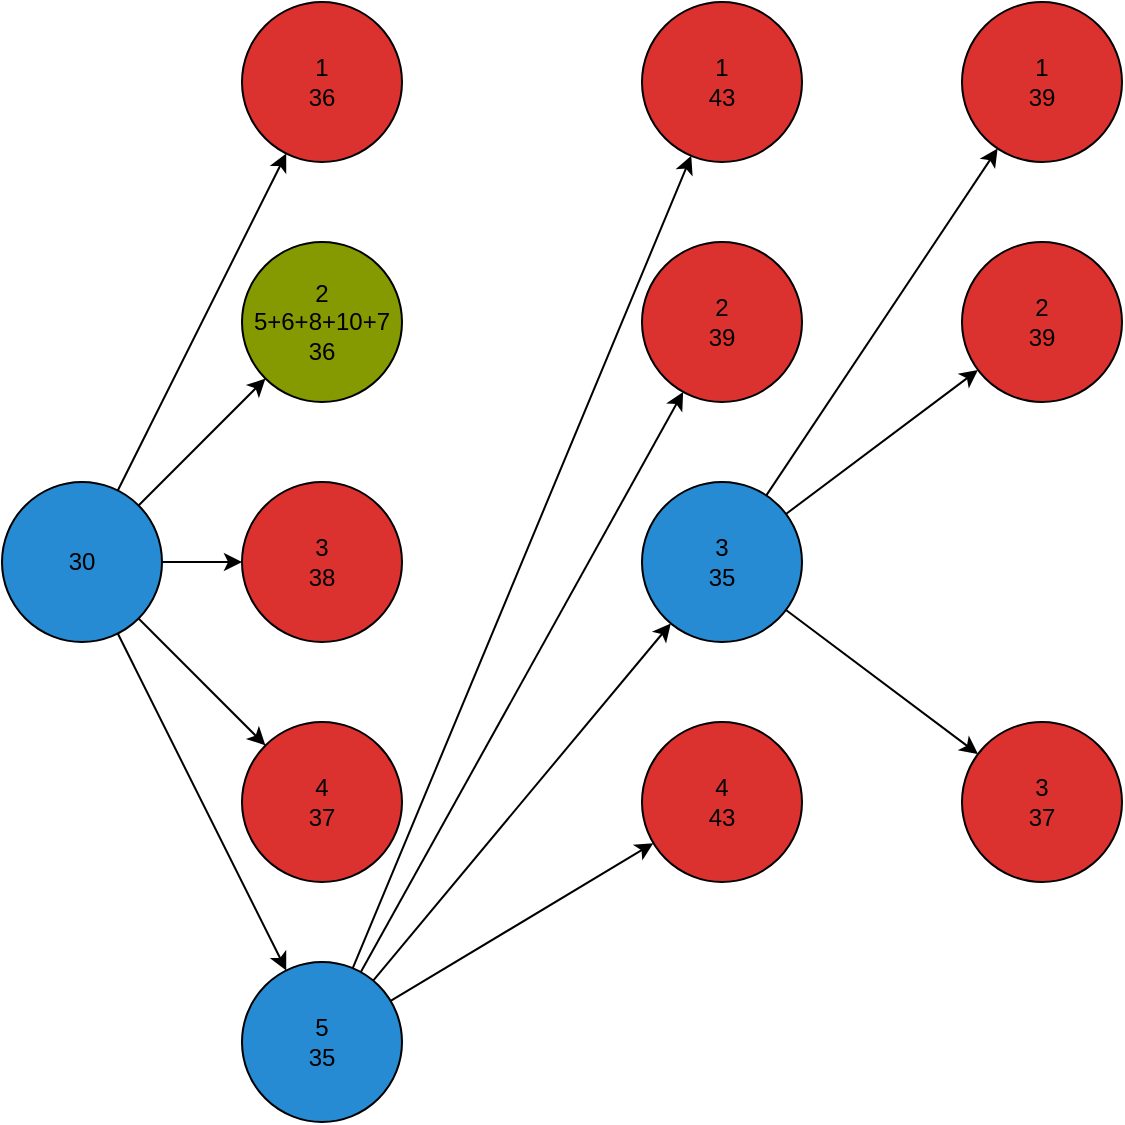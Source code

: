 <mxfile version="10.7.1" type="device"><diagram id="iO4x5GNmCbQm-afqMbky" name="jobsched"><mxGraphModel dx="1394" dy="819" grid="1" gridSize="10" guides="1" tooltips="1" connect="1" arrows="1" fold="1" page="1" pageScale="1" pageWidth="850" pageHeight="1100" math="0" shadow="0"><root><mxCell id="0"/><mxCell id="1" parent="0"/><mxCell id="W6w0Kq-0n3jzN-WyVfkJ-7" style="edgeStyle=orthogonalEdgeStyle;rounded=0;orthogonalLoop=1;jettySize=auto;html=1;" edge="1" parent="1" source="W6w0Kq-0n3jzN-WyVfkJ-1" target="W6w0Kq-0n3jzN-WyVfkJ-4"><mxGeometry relative="1" as="geometry"/></mxCell><mxCell id="W6w0Kq-0n3jzN-WyVfkJ-8" style="rounded=0;orthogonalLoop=1;jettySize=auto;html=1;" edge="1" parent="1" source="W6w0Kq-0n3jzN-WyVfkJ-1" target="W6w0Kq-0n3jzN-WyVfkJ-3"><mxGeometry relative="1" as="geometry"/></mxCell><mxCell id="W6w0Kq-0n3jzN-WyVfkJ-9" style="edgeStyle=none;rounded=0;orthogonalLoop=1;jettySize=auto;html=1;" edge="1" parent="1" source="W6w0Kq-0n3jzN-WyVfkJ-1" target="W6w0Kq-0n3jzN-WyVfkJ-2"><mxGeometry relative="1" as="geometry"/></mxCell><mxCell id="W6w0Kq-0n3jzN-WyVfkJ-10" style="edgeStyle=none;rounded=0;orthogonalLoop=1;jettySize=auto;html=1;" edge="1" parent="1" source="W6w0Kq-0n3jzN-WyVfkJ-1" target="W6w0Kq-0n3jzN-WyVfkJ-5"><mxGeometry relative="1" as="geometry"/></mxCell><mxCell id="W6w0Kq-0n3jzN-WyVfkJ-11" style="edgeStyle=none;rounded=0;orthogonalLoop=1;jettySize=auto;html=1;" edge="1" parent="1" source="W6w0Kq-0n3jzN-WyVfkJ-1" target="W6w0Kq-0n3jzN-WyVfkJ-6"><mxGeometry relative="1" as="geometry"/></mxCell><mxCell id="W6w0Kq-0n3jzN-WyVfkJ-1" value="30" style="ellipse;whiteSpace=wrap;html=1;aspect=fixed;gradientColor=none;fillColor=#268BD2;" vertex="1" parent="1"><mxGeometry x="40" y="360" width="80" height="80" as="geometry"/></mxCell><mxCell id="W6w0Kq-0n3jzN-WyVfkJ-2" value="1&lt;br&gt;36&lt;br&gt;" style="ellipse;whiteSpace=wrap;html=1;aspect=fixed;fillColor=#DC322F;" vertex="1" parent="1"><mxGeometry x="160" y="120" width="80" height="80" as="geometry"/></mxCell><mxCell id="W6w0Kq-0n3jzN-WyVfkJ-3" value="2&lt;br&gt;5+6+8+10+7&lt;br&gt;36&lt;br&gt;" style="ellipse;whiteSpace=wrap;html=1;aspect=fixed;fillColor=#859900;" vertex="1" parent="1"><mxGeometry x="160" y="240" width="80" height="80" as="geometry"/></mxCell><mxCell id="W6w0Kq-0n3jzN-WyVfkJ-4" value="3&lt;br&gt;38&lt;br&gt;" style="ellipse;whiteSpace=wrap;html=1;aspect=fixed;fillColor=#DC322F;" vertex="1" parent="1"><mxGeometry x="160" y="360" width="80" height="80" as="geometry"/></mxCell><mxCell id="W6w0Kq-0n3jzN-WyVfkJ-5" value="4&lt;br&gt;37&lt;br&gt;" style="ellipse;whiteSpace=wrap;html=1;aspect=fixed;fillColor=#DC322F;" vertex="1" parent="1"><mxGeometry x="160" y="480" width="80" height="80" as="geometry"/></mxCell><mxCell id="W6w0Kq-0n3jzN-WyVfkJ-14" style="edgeStyle=none;rounded=0;orthogonalLoop=1;jettySize=auto;html=1;" edge="1" parent="1" source="W6w0Kq-0n3jzN-WyVfkJ-6" target="W6w0Kq-0n3jzN-WyVfkJ-13"><mxGeometry relative="1" as="geometry"/></mxCell><mxCell id="W6w0Kq-0n3jzN-WyVfkJ-15" style="edgeStyle=none;rounded=0;orthogonalLoop=1;jettySize=auto;html=1;" edge="1" parent="1" source="W6w0Kq-0n3jzN-WyVfkJ-6" target="W6w0Kq-0n3jzN-WyVfkJ-12"><mxGeometry relative="1" as="geometry"/></mxCell><mxCell id="W6w0Kq-0n3jzN-WyVfkJ-18" style="edgeStyle=none;rounded=0;orthogonalLoop=1;jettySize=auto;html=1;" edge="1" parent="1" source="W6w0Kq-0n3jzN-WyVfkJ-6" target="W6w0Kq-0n3jzN-WyVfkJ-16"><mxGeometry relative="1" as="geometry"/></mxCell><mxCell id="W6w0Kq-0n3jzN-WyVfkJ-19" style="edgeStyle=none;rounded=0;orthogonalLoop=1;jettySize=auto;html=1;" edge="1" parent="1" source="W6w0Kq-0n3jzN-WyVfkJ-6" target="W6w0Kq-0n3jzN-WyVfkJ-17"><mxGeometry relative="1" as="geometry"/></mxCell><mxCell id="W6w0Kq-0n3jzN-WyVfkJ-6" value="5&lt;br&gt;35&lt;br&gt;" style="ellipse;whiteSpace=wrap;html=1;aspect=fixed;fillColor=#268BD2;" vertex="1" parent="1"><mxGeometry x="160" y="600" width="80" height="80" as="geometry"/></mxCell><mxCell id="W6w0Kq-0n3jzN-WyVfkJ-12" value="1&lt;br&gt;43&lt;br&gt;" style="ellipse;whiteSpace=wrap;html=1;aspect=fixed;fillColor=#DC322F;" vertex="1" parent="1"><mxGeometry x="360" y="120" width="80" height="80" as="geometry"/></mxCell><mxCell id="W6w0Kq-0n3jzN-WyVfkJ-13" value="2&lt;br&gt;39&lt;br&gt;" style="ellipse;whiteSpace=wrap;html=1;aspect=fixed;fillColor=#DC322F;" vertex="1" parent="1"><mxGeometry x="360" y="240" width="80" height="80" as="geometry"/></mxCell><mxCell id="W6w0Kq-0n3jzN-WyVfkJ-23" style="edgeStyle=none;rounded=0;orthogonalLoop=1;jettySize=auto;html=1;" edge="1" parent="1" source="W6w0Kq-0n3jzN-WyVfkJ-16" target="W6w0Kq-0n3jzN-WyVfkJ-22"><mxGeometry relative="1" as="geometry"/></mxCell><mxCell id="W6w0Kq-0n3jzN-WyVfkJ-24" style="edgeStyle=none;rounded=0;orthogonalLoop=1;jettySize=auto;html=1;" edge="1" parent="1" source="W6w0Kq-0n3jzN-WyVfkJ-16" target="W6w0Kq-0n3jzN-WyVfkJ-21"><mxGeometry relative="1" as="geometry"/></mxCell><mxCell id="W6w0Kq-0n3jzN-WyVfkJ-25" style="edgeStyle=none;rounded=0;orthogonalLoop=1;jettySize=auto;html=1;" edge="1" parent="1" source="W6w0Kq-0n3jzN-WyVfkJ-16" target="W6w0Kq-0n3jzN-WyVfkJ-20"><mxGeometry relative="1" as="geometry"/></mxCell><mxCell id="W6w0Kq-0n3jzN-WyVfkJ-16" value="3&lt;br&gt;35&lt;br&gt;" style="ellipse;whiteSpace=wrap;html=1;aspect=fixed;fillColor=#268BD2;" vertex="1" parent="1"><mxGeometry x="360" y="360" width="80" height="80" as="geometry"/></mxCell><mxCell id="W6w0Kq-0n3jzN-WyVfkJ-17" value="4&lt;br&gt;43&lt;br&gt;" style="ellipse;whiteSpace=wrap;html=1;aspect=fixed;fillColor=#DC322F;" vertex="1" parent="1"><mxGeometry x="360" y="480" width="80" height="80" as="geometry"/></mxCell><mxCell id="W6w0Kq-0n3jzN-WyVfkJ-20" value="1&lt;br&gt;39&lt;br&gt;" style="ellipse;whiteSpace=wrap;html=1;aspect=fixed;fillColor=#DC322F;" vertex="1" parent="1"><mxGeometry x="520" y="120" width="80" height="80" as="geometry"/></mxCell><mxCell id="W6w0Kq-0n3jzN-WyVfkJ-21" value="2&lt;br&gt;39&lt;br&gt;" style="ellipse;whiteSpace=wrap;html=1;aspect=fixed;fillColor=#DC322F;" vertex="1" parent="1"><mxGeometry x="520" y="240" width="80" height="80" as="geometry"/></mxCell><mxCell id="W6w0Kq-0n3jzN-WyVfkJ-22" value="3&lt;br&gt;37&lt;br&gt;" style="ellipse;whiteSpace=wrap;html=1;aspect=fixed;fillColor=#DC322F;" vertex="1" parent="1"><mxGeometry x="520" y="480" width="80" height="80" as="geometry"/></mxCell></root></mxGraphModel></diagram><diagram id="4Tz-sik38oq9DI6E12mu" name="knapsack"><mxGraphModel dx="1394" dy="819" grid="1" gridSize="10" guides="1" tooltips="1" connect="1" arrows="1" fold="1" page="1" pageScale="1" pageWidth="850" pageHeight="1100" math="0" shadow="0"><root><mxCell id="UnqaFoHcbEnlGTLVIJB4-0"/><mxCell id="UnqaFoHcbEnlGTLVIJB4-1" parent="UnqaFoHcbEnlGTLVIJB4-0"/><mxCell id="UnqaFoHcbEnlGTLVIJB4-6" style="edgeStyle=none;rounded=0;orthogonalLoop=1;jettySize=auto;html=1;" edge="1" parent="UnqaFoHcbEnlGTLVIJB4-1" source="UnqaFoHcbEnlGTLVIJB4-2" target="UnqaFoHcbEnlGTLVIJB4-3"><mxGeometry relative="1" as="geometry"/></mxCell><mxCell id="UnqaFoHcbEnlGTLVIJB4-7" style="edgeStyle=none;rounded=0;orthogonalLoop=1;jettySize=auto;html=1;" edge="1" parent="UnqaFoHcbEnlGTLVIJB4-1" source="UnqaFoHcbEnlGTLVIJB4-2" target="UnqaFoHcbEnlGTLVIJB4-4"><mxGeometry relative="1" as="geometry"/></mxCell><mxCell id="UnqaFoHcbEnlGTLVIJB4-2" value="" style="ellipse;whiteSpace=wrap;html=1;aspect=fixed;fillColor=#268BD2;gradientColor=none;" vertex="1" parent="UnqaFoHcbEnlGTLVIJB4-1"><mxGeometry x="40" y="360" width="80" height="80" as="geometry"/></mxCell><mxCell id="UnqaFoHcbEnlGTLVIJB4-12" style="edgeStyle=none;rounded=0;orthogonalLoop=1;jettySize=auto;html=1;" edge="1" parent="UnqaFoHcbEnlGTLVIJB4-1" source="UnqaFoHcbEnlGTLVIJB4-3" target="UnqaFoHcbEnlGTLVIJB4-8"><mxGeometry relative="1" as="geometry"/></mxCell><mxCell id="UnqaFoHcbEnlGTLVIJB4-13" style="edgeStyle=none;rounded=0;orthogonalLoop=1;jettySize=auto;html=1;" edge="1" parent="UnqaFoHcbEnlGTLVIJB4-1" source="UnqaFoHcbEnlGTLVIJB4-3" target="UnqaFoHcbEnlGTLVIJB4-9"><mxGeometry relative="1" as="geometry"/></mxCell><mxCell id="UnqaFoHcbEnlGTLVIJB4-3" value="0&lt;br&gt;100*0.7=70&lt;br&gt;" style="ellipse;whiteSpace=wrap;html=1;aspect=fixed;fillColor=#268BD2;gradientColor=none;" vertex="1" parent="UnqaFoHcbEnlGTLVIJB4-1"><mxGeometry x="160" y="240" width="80" height="80" as="geometry"/></mxCell><mxCell id="UnqaFoHcbEnlGTLVIJB4-14" style="edgeStyle=none;rounded=0;orthogonalLoop=1;jettySize=auto;html=1;" edge="1" parent="UnqaFoHcbEnlGTLVIJB4-1" source="UnqaFoHcbEnlGTLVIJB4-4" target="UnqaFoHcbEnlGTLVIJB4-10"><mxGeometry relative="1" as="geometry"/></mxCell><mxCell id="UnqaFoHcbEnlGTLVIJB4-15" style="edgeStyle=none;rounded=0;orthogonalLoop=1;jettySize=auto;html=1;" edge="1" parent="UnqaFoHcbEnlGTLVIJB4-1" source="UnqaFoHcbEnlGTLVIJB4-4" target="UnqaFoHcbEnlGTLVIJB4-11"><mxGeometry relative="1" as="geometry"/></mxCell><mxCell id="UnqaFoHcbEnlGTLVIJB4-4" value="1&lt;br&gt;10+(100-10)*.7&lt;br&gt;=50&lt;br&gt;" style="ellipse;whiteSpace=wrap;html=1;aspect=fixed;fillColor=#268BD2;gradientColor=none;" vertex="1" parent="UnqaFoHcbEnlGTLVIJB4-1"><mxGeometry x="160" y="480" width="80" height="80" as="geometry"/></mxCell><mxCell id="UnqaFoHcbEnlGTLVIJB4-8" value="0&lt;br&gt;40&lt;br&gt;" style="ellipse;whiteSpace=wrap;html=1;aspect=fixed;fillColor=#268BD2;gradientColor=none;" vertex="1" parent="UnqaFoHcbEnlGTLVIJB4-1"><mxGeometry x="320" y="190" width="80" height="80" as="geometry"/></mxCell><mxCell id="UnqaFoHcbEnlGTLVIJB4-9" value="1&lt;br&gt;55&lt;br&gt;" style="ellipse;whiteSpace=wrap;html=1;aspect=fixed;fillColor=#268BD2;gradientColor=none;" vertex="1" parent="UnqaFoHcbEnlGTLVIJB4-1"><mxGeometry x="320" y="300" width="80" height="80" as="geometry"/></mxCell><mxCell id="UnqaFoHcbEnlGTLVIJB4-10" value="0&lt;br&gt;46&lt;br&gt;" style="ellipse;whiteSpace=wrap;html=1;aspect=fixed;fillColor=#268BD2;gradientColor=none;" vertex="1" parent="UnqaFoHcbEnlGTLVIJB4-1"><mxGeometry x="320" y="420" width="80" height="80" as="geometry"/></mxCell><mxCell id="UnqaFoHcbEnlGTLVIJB4-11" value="1&lt;br&gt;61&lt;br&gt;" style="ellipse;whiteSpace=wrap;html=1;aspect=fixed;fillColor=#268BD2;gradientColor=none;" vertex="1" parent="UnqaFoHcbEnlGTLVIJB4-1"><mxGeometry x="320" y="540" width="80" height="80" as="geometry"/></mxCell><mxCell id="UnqaFoHcbEnlGTLVIJB4-16" value="Item 1" style="text;html=1;resizable=0;points=[];autosize=1;align=left;verticalAlign=top;spacingTop=-4;" vertex="1" parent="UnqaFoHcbEnlGTLVIJB4-1"><mxGeometry x="171" y="146" width="50" height="20" as="geometry"/></mxCell><mxCell id="UnqaFoHcbEnlGTLVIJB4-17" value="Item 2" style="text;html=1;resizable=0;points=[];autosize=1;align=left;verticalAlign=top;spacingTop=-4;" vertex="1" parent="UnqaFoHcbEnlGTLVIJB4-1"><mxGeometry x="342" y="151" width="50" height="20" as="geometry"/></mxCell></root></mxGraphModel></diagram></mxfile>